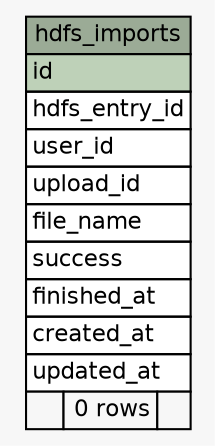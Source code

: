 // dot 2.36.0 on Mac OS X 10.10
// SchemaSpy rev 590
digraph "hdfs_imports" {
  graph [
    rankdir="RL"
    bgcolor="#f7f7f7"
    nodesep="0.18"
    ranksep="0.46"
    fontname="Helvetica"
    fontsize="11"
  ];
  node [
    fontname="Helvetica"
    fontsize="11"
    shape="plaintext"
  ];
  edge [
    arrowsize="0.8"
  ];
  "hdfs_imports" [
    label=<
    <TABLE BORDER="0" CELLBORDER="1" CELLSPACING="0" BGCOLOR="#ffffff">
      <TR><TD COLSPAN="3" BGCOLOR="#9bab96" ALIGN="CENTER">hdfs_imports</TD></TR>
      <TR><TD PORT="id" COLSPAN="3" BGCOLOR="#bed1b8" ALIGN="LEFT">id</TD></TR>
      <TR><TD PORT="hdfs_entry_id" COLSPAN="3" ALIGN="LEFT">hdfs_entry_id</TD></TR>
      <TR><TD PORT="user_id" COLSPAN="3" ALIGN="LEFT">user_id</TD></TR>
      <TR><TD PORT="upload_id" COLSPAN="3" ALIGN="LEFT">upload_id</TD></TR>
      <TR><TD PORT="file_name" COLSPAN="3" ALIGN="LEFT">file_name</TD></TR>
      <TR><TD PORT="success" COLSPAN="3" ALIGN="LEFT">success</TD></TR>
      <TR><TD PORT="finished_at" COLSPAN="3" ALIGN="LEFT">finished_at</TD></TR>
      <TR><TD PORT="created_at" COLSPAN="3" ALIGN="LEFT">created_at</TD></TR>
      <TR><TD PORT="updated_at" COLSPAN="3" ALIGN="LEFT">updated_at</TD></TR>
      <TR><TD ALIGN="LEFT" BGCOLOR="#f7f7f7">  </TD><TD ALIGN="RIGHT" BGCOLOR="#f7f7f7">0 rows</TD><TD ALIGN="RIGHT" BGCOLOR="#f7f7f7">  </TD></TR>
    </TABLE>>
    URL="tables/hdfs_imports.html"
    tooltip="hdfs_imports"
  ];
}
